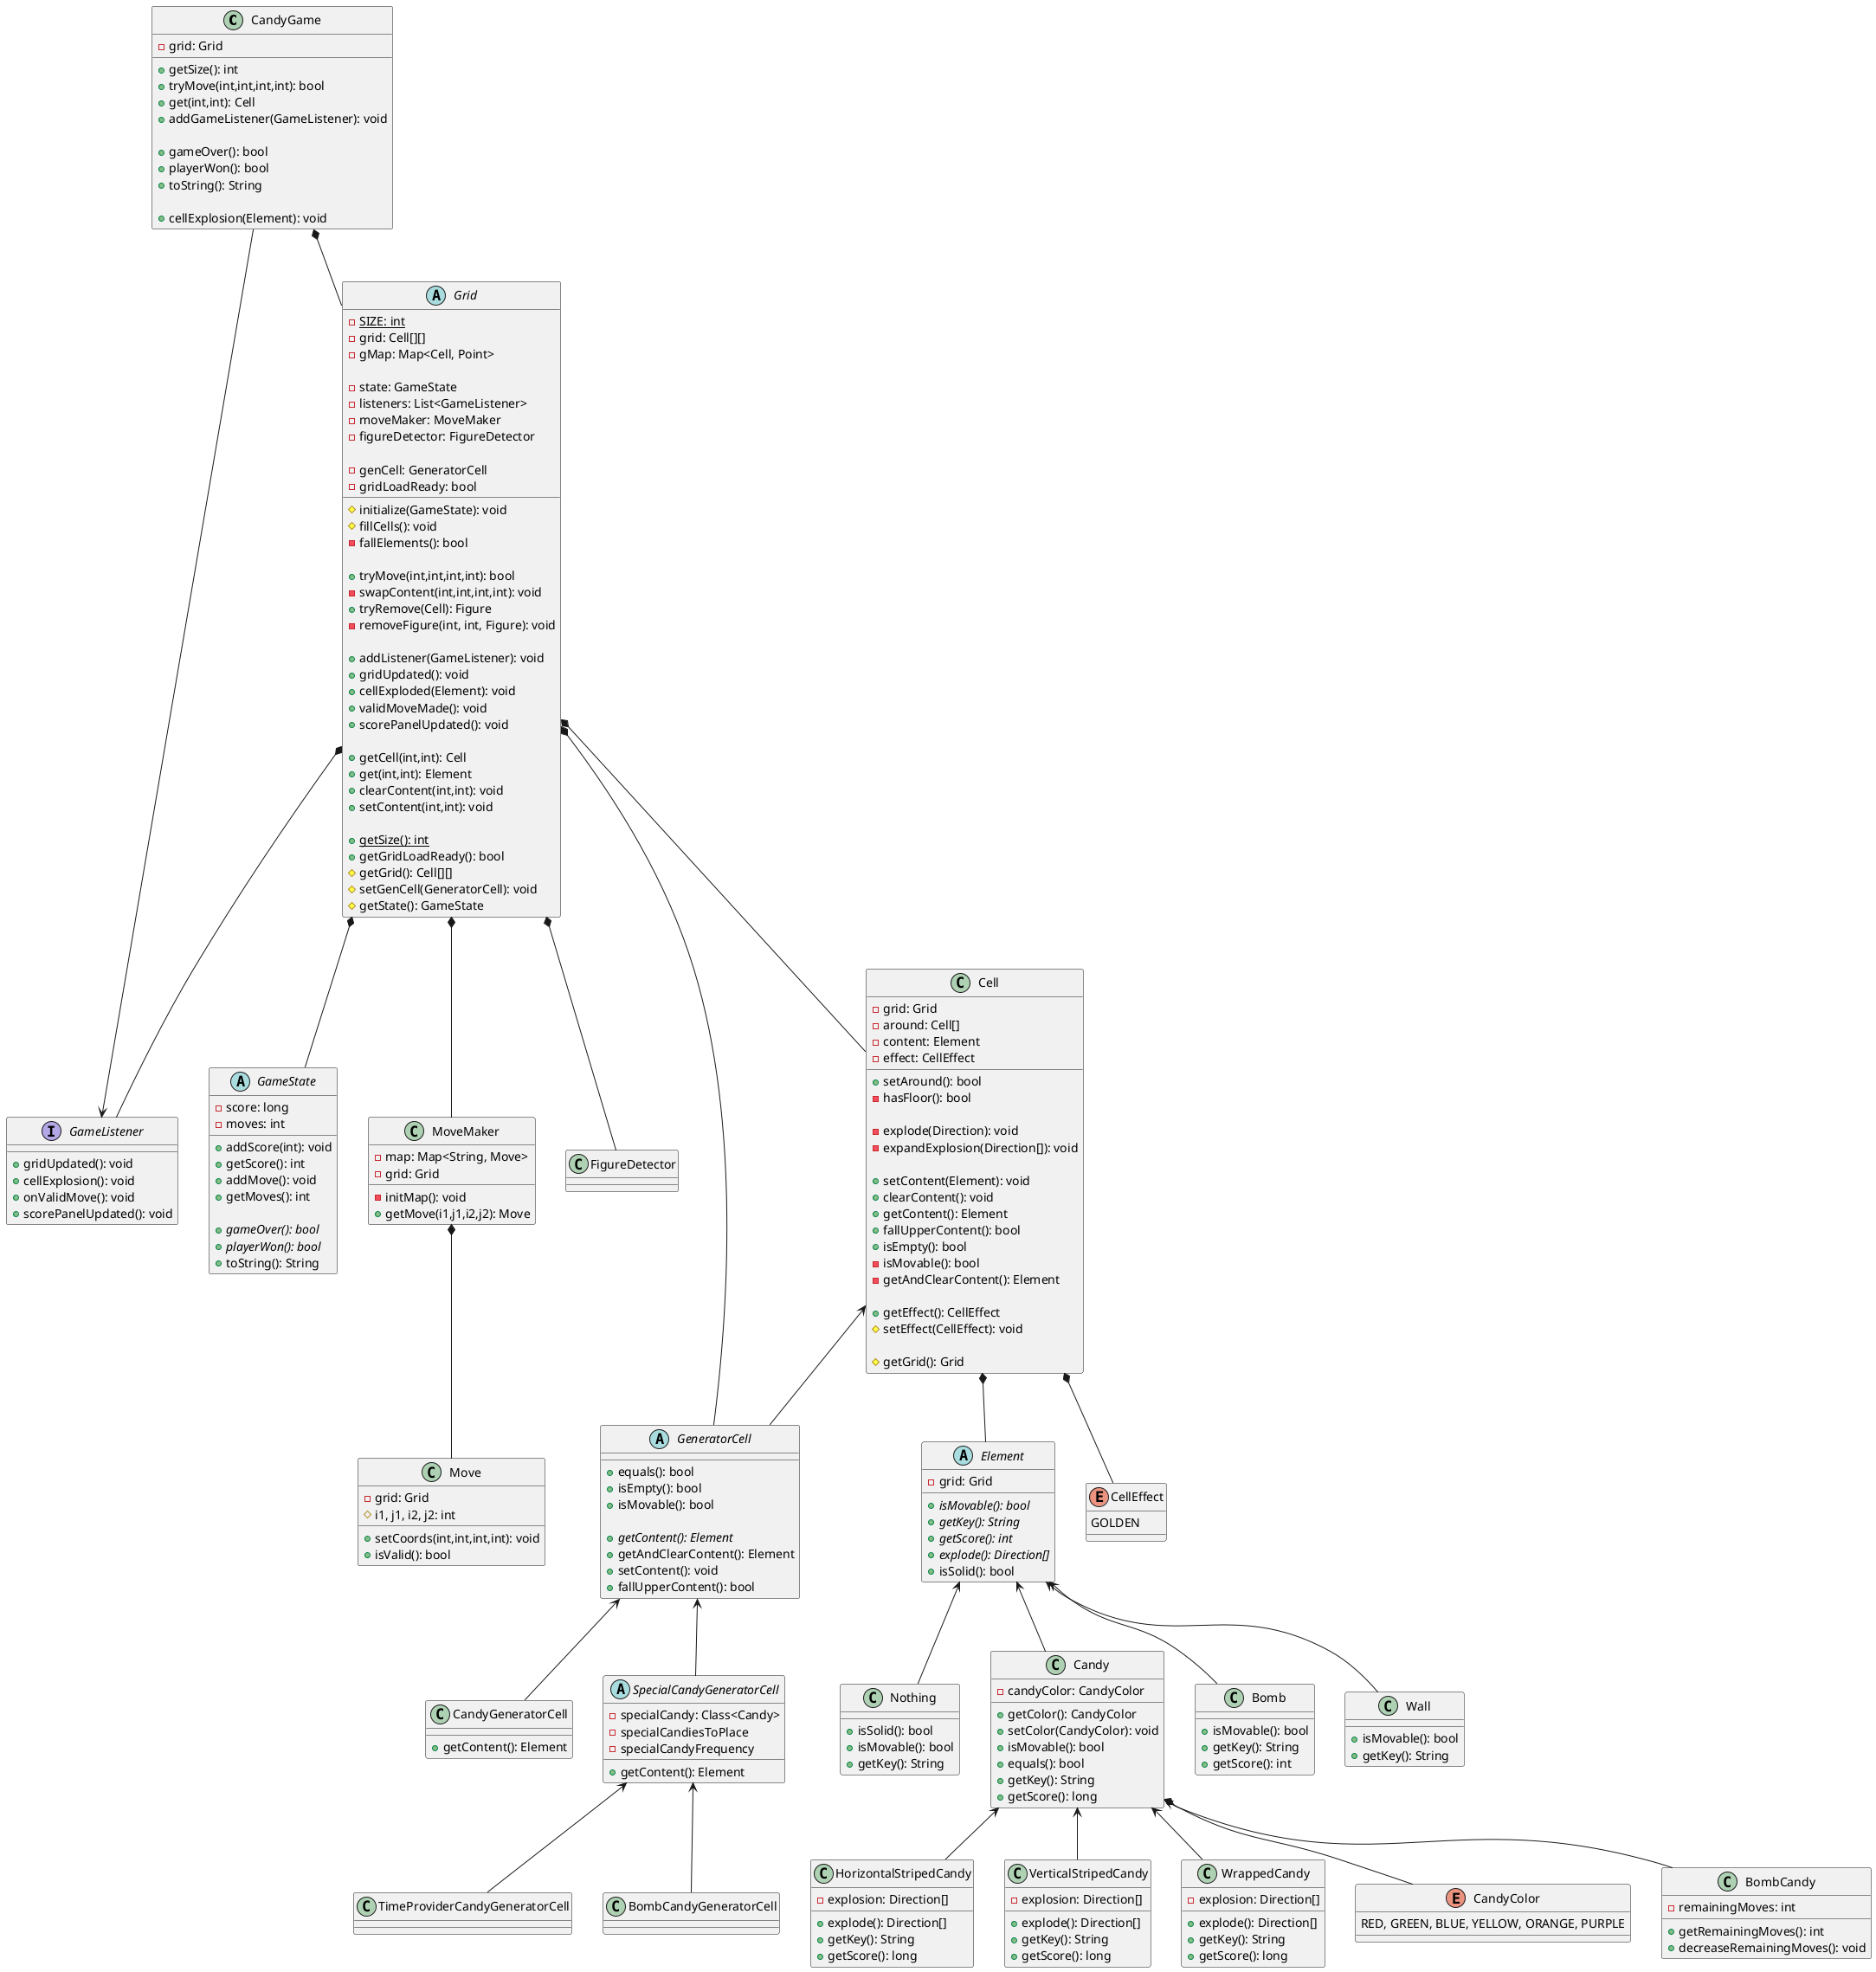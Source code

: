 @startuml

' --------------- BACKEND --------------- '

'CandyGame'

class CandyGame{
 - grid: Grid

 + getSize(): int
 + tryMove(int,int,int,int): bool
 + get(int,int): Cell
 + addGameListener(GameListener): void

 + gameOver(): bool
 + playerWon(): bool
 + toString(): String

 + cellExplosion(Element): void
}

CandyGame *-- Grid

GameListener <-- CandyGame


' Grid '

abstract class Grid{
 - {static} SIZE: int
 - grid: Cell[][]
 - gMap: Map<Cell, Point>

 - state: GameState
 - listeners: List<GameListener>
 - moveMaker: MoveMaker
 - figureDetector: FigureDetector

 - genCell: GeneratorCell
 - gridLoadReady: bool

 # initialize(GameState): void
 # fillCells(): void
 - fallElements(): bool

 + tryMove(int,int,int,int): bool
 - swapContent(int,int,int,int): void
 + tryRemove(Cell): Figure
 - removeFigure(int, int, Figure): void

 + addListener(GameListener): void
 + gridUpdated(): void
 + cellExploded(Element): void
 + validMoveMade(): void
 + scorePanelUpdated(): void

 + getCell(int,int): Cell
 + get(int,int): Element
 + clearContent(int,int): void
 + setContent(int,int): void

 + {static} getSize(): int
 + getGridLoadReady(): bool
 # getGrid(): Cell[][]
 # setGenCell(GeneratorCell): void
 # getState(): GameState

}

Grid *-- Cell
Grid *-- GameState
Grid *-- GameListener
Grid *-- MoveMaker
Grid *-- FigureDetector
Grid *-- GeneratorCell


' GameState '

abstract class GameState{
 - score: long
 - moves: int
 + addScore(int): void
 + getScore(): int
 + addMove(): void
 + getMoves(): int

 + {abstract} gameOver(): bool
 + {abstract} playerWon(): bool
 + toString(): String
}


' GameListener '

interface GameListener{
 + gridUpdated(): void
 + cellExplosion(): void
 + onValidMove(): void
 + scorePanelUpdated(): void
}


' --------------- CELL --------------- '

' Cell '

class Cell{
 - grid: Grid
 - around: Cell[]
 - content: Element
 - effect: CellEffect

 + setAround(): bool
 - hasFloor(): bool

 - explode(Direction): void
 - expandExplosion(Direction[]): void

 + setContent(Element): void
 + clearContent(): void
 + getContent(): Element
 + fallUpperContent(): bool
 + isEmpty(): bool
 - isMovable(): bool
 - getAndClearContent(): Element

 + getEffect(): CellEffect
 # setEffect(CellEffect): void

 # getGrid(): Grid
}

Cell *-- Element
Cell *-- CellEffect


' CellEffect '

enum CellEffect{
 GOLDEN
}


' GeneratorCell '

abstract class GeneratorCell {
  + equals(): bool
  + isEmpty(): bool
  + isMovable(): bool

  + {abstract} getContent(): Element
  + getAndClearContent(): Element
  + setContent(): void
  + fallUpperContent(): bool
}

Cell <-- GeneratorCell


' CandyGeneratorCell '

class CandyGeneratorCell {
  + getContent(): Element
}

GeneratorCell <-- CandyGeneratorCell


' SpecialCandyGeneratorCell '

abstract class SpecialCandyGeneratorCell{
 - specialCandy: Class<Candy>
 - specialCandiesToPlace
 - specialCandyFrequency
 + getContent(): Element
}

GeneratorCell <-- SpecialCandyGeneratorCell


' BombCandyGeneratorCell '

class BombCandyGeneratorCell {

}

SpecialCandyGeneratorCell <-- BombCandyGeneratorCell


' TimeProviderCandyGeneratorCell '

class TimeProviderCandyGeneratorCell {

}

SpecialCandyGeneratorCell <-- TimeProviderCandyGeneratorCell



' --------------- ELEMENT --------------- '

' Element '

abstract class Element{
 - grid: Grid
 + {abstract} isMovable(): bool
 + {abstract} getKey(): String
 + {abstract} getScore(): int
 + {abstract} explode(): Direction[]
 + isSolid(): bool
}


' Bomb '

class Bomb{
 + isMovable(): bool
 + getKey(): String
 + getScore(): int
}

Element <-- Bomb


' Wall '

class Wall{
 + isMovable(): bool
 + getKey(): String
}

Element <-- Wall


' Nothing '

class Nothing{
 + isSolid(): bool
 + isMovable(): bool
 + getKey(): String
}

Element <-- Nothing


' Candy '

class Candy{
 - candyColor: CandyColor
 + getColor(): CandyColor
 + setColor(CandyColor): void
 + isMovable(): bool
 + equals(): bool
 + getKey(): String
 + getScore(): long
}

Element <-- Candy
Candy *-- CandyColor


' CandyColor '

enum CandyColor{
 RED, GREEN, BLUE, YELLOW, ORANGE, PURPLE
}


' BombCandy '

class BombCandy{
 - remainingMoves: int
 + getRemainingMoves(): int
 + decreaseRemainingMoves(): void
}

Candy <-- BombCandy


' HorizontalStripedCandy '

class HorizontalStripedCandy{
 - explosion: Direction[]
 + explode(): Direction[]
 + getKey(): String
 + getScore(): long
}

Candy <-- HorizontalStripedCandy


' VerticalStripedCandy '

class VerticalStripedCandy{
 - explosion: Direction[]
 + explode(): Direction[]
 + getKey(): String
 + getScore(): long
}

Candy <-- VerticalStripedCandy


' WrappedCandy '

class WrappedCandy{
 - explosion: Direction[]
 + explode(): Direction[]
 + getKey(): String
 + getScore(): long
}

Candy <-- WrappedCandy



' --------------- MOVES --------------- '

' MoveMaker '

class MoveMaker{
 - map: Map<String, Move>
 - grid: Grid
 - initMap(): void
 + getMove(i1,j1,i2,j2): Move
}

MoveMaker *-- Move

' IRR ' MoveMaker *-- Grid


' Move '

class Move{
 - grid: Grid
 # i1, j1, i2, j2: int
 + setCoords(int,int,int,int): void
 + isValid(): bool
}

' IRR ' Move *-- Grid

@enduml